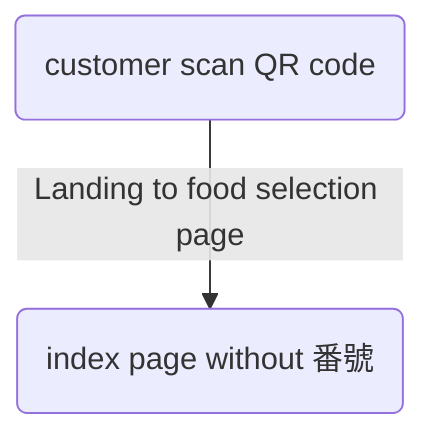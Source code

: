 %% ユーザー流れ - 1 (利用規約/ランディングページ)
graph TD
  A(customer scan QR code) -->|Landing to food selection page|B(index page without 番號)